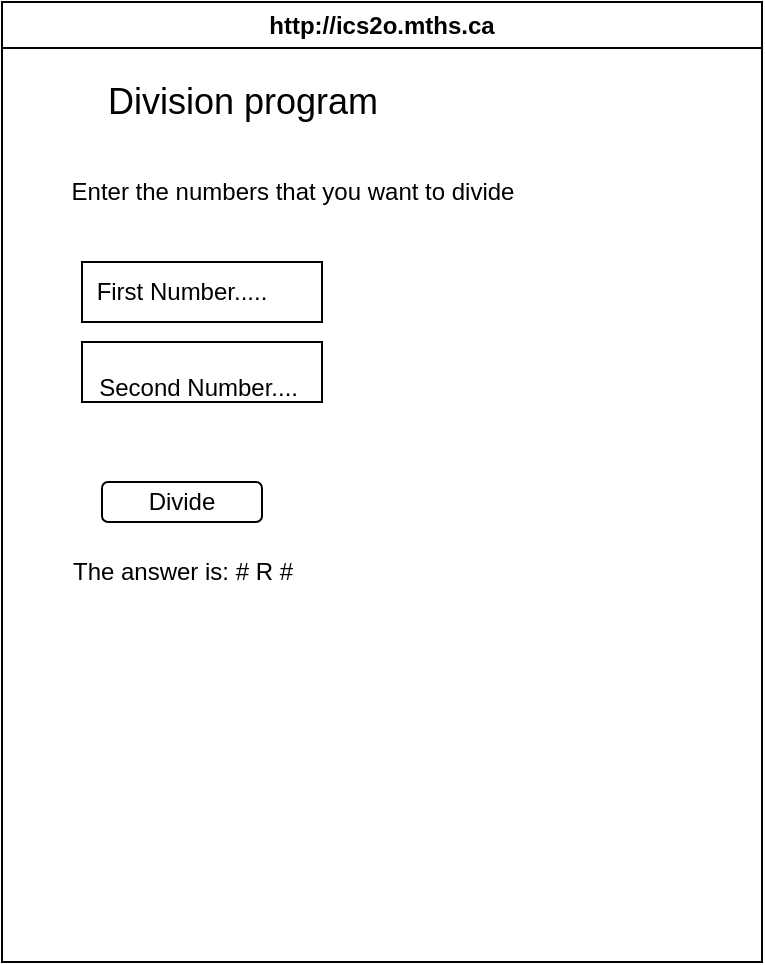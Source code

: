 <mxfile>
    <diagram id="HIP3nbAZw_EuaXWnEj3U" name="Page-1">
        <mxGraphModel dx="606" dy="512" grid="1" gridSize="10" guides="1" tooltips="1" connect="1" arrows="1" fold="1" page="1" pageScale="1" pageWidth="850" pageHeight="1100" math="0" shadow="0">
            <root>
                <mxCell id="0"/>
                <mxCell id="1" parent="0"/>
                <mxCell id="7" value="http://ics2o.mths.ca" style="swimlane;whiteSpace=wrap;html=1;" parent="1" vertex="1">
                    <mxGeometry x="40" y="40" width="380" height="480" as="geometry"/>
                </mxCell>
                <mxCell id="8" value="Division program" style="text;html=1;align=center;verticalAlign=middle;resizable=0;points=[];autosize=1;strokeColor=none;fillColor=none;fontSize=18;" vertex="1" parent="7">
                    <mxGeometry x="40" y="30" width="160" height="40" as="geometry"/>
                </mxCell>
                <mxCell id="9" value="Enter the numbers that you want to divide" style="text;html=1;align=center;verticalAlign=middle;resizable=0;points=[];autosize=1;strokeColor=none;fillColor=none;fontSize=12;" vertex="1" parent="7">
                    <mxGeometry x="20" y="80" width="250" height="30" as="geometry"/>
                </mxCell>
                <mxCell id="10" value="First Number.....&amp;nbsp; &amp;nbsp; &amp;nbsp;&amp;nbsp;" style="rounded=0;whiteSpace=wrap;html=1;fontSize=12;" vertex="1" parent="7">
                    <mxGeometry x="40" y="130" width="120" height="30" as="geometry"/>
                </mxCell>
                <mxCell id="11" value="&lt;br&gt;Second Number....&amp;nbsp;" style="rounded=0;whiteSpace=wrap;html=1;fontSize=12;" vertex="1" parent="7">
                    <mxGeometry x="40" y="170" width="120" height="30" as="geometry"/>
                </mxCell>
                <mxCell id="12" value="Divide" style="rounded=1;whiteSpace=wrap;html=1;fontSize=12;" vertex="1" parent="7">
                    <mxGeometry x="50" y="240" width="80" height="20" as="geometry"/>
                </mxCell>
                <mxCell id="13" value="The answer is: # R #" style="text;html=1;align=center;verticalAlign=middle;resizable=0;points=[];autosize=1;strokeColor=none;fillColor=none;fontSize=12;" vertex="1" parent="7">
                    <mxGeometry x="25" y="270" width="130" height="30" as="geometry"/>
                </mxCell>
            </root>
        </mxGraphModel>
    </diagram>
</mxfile>